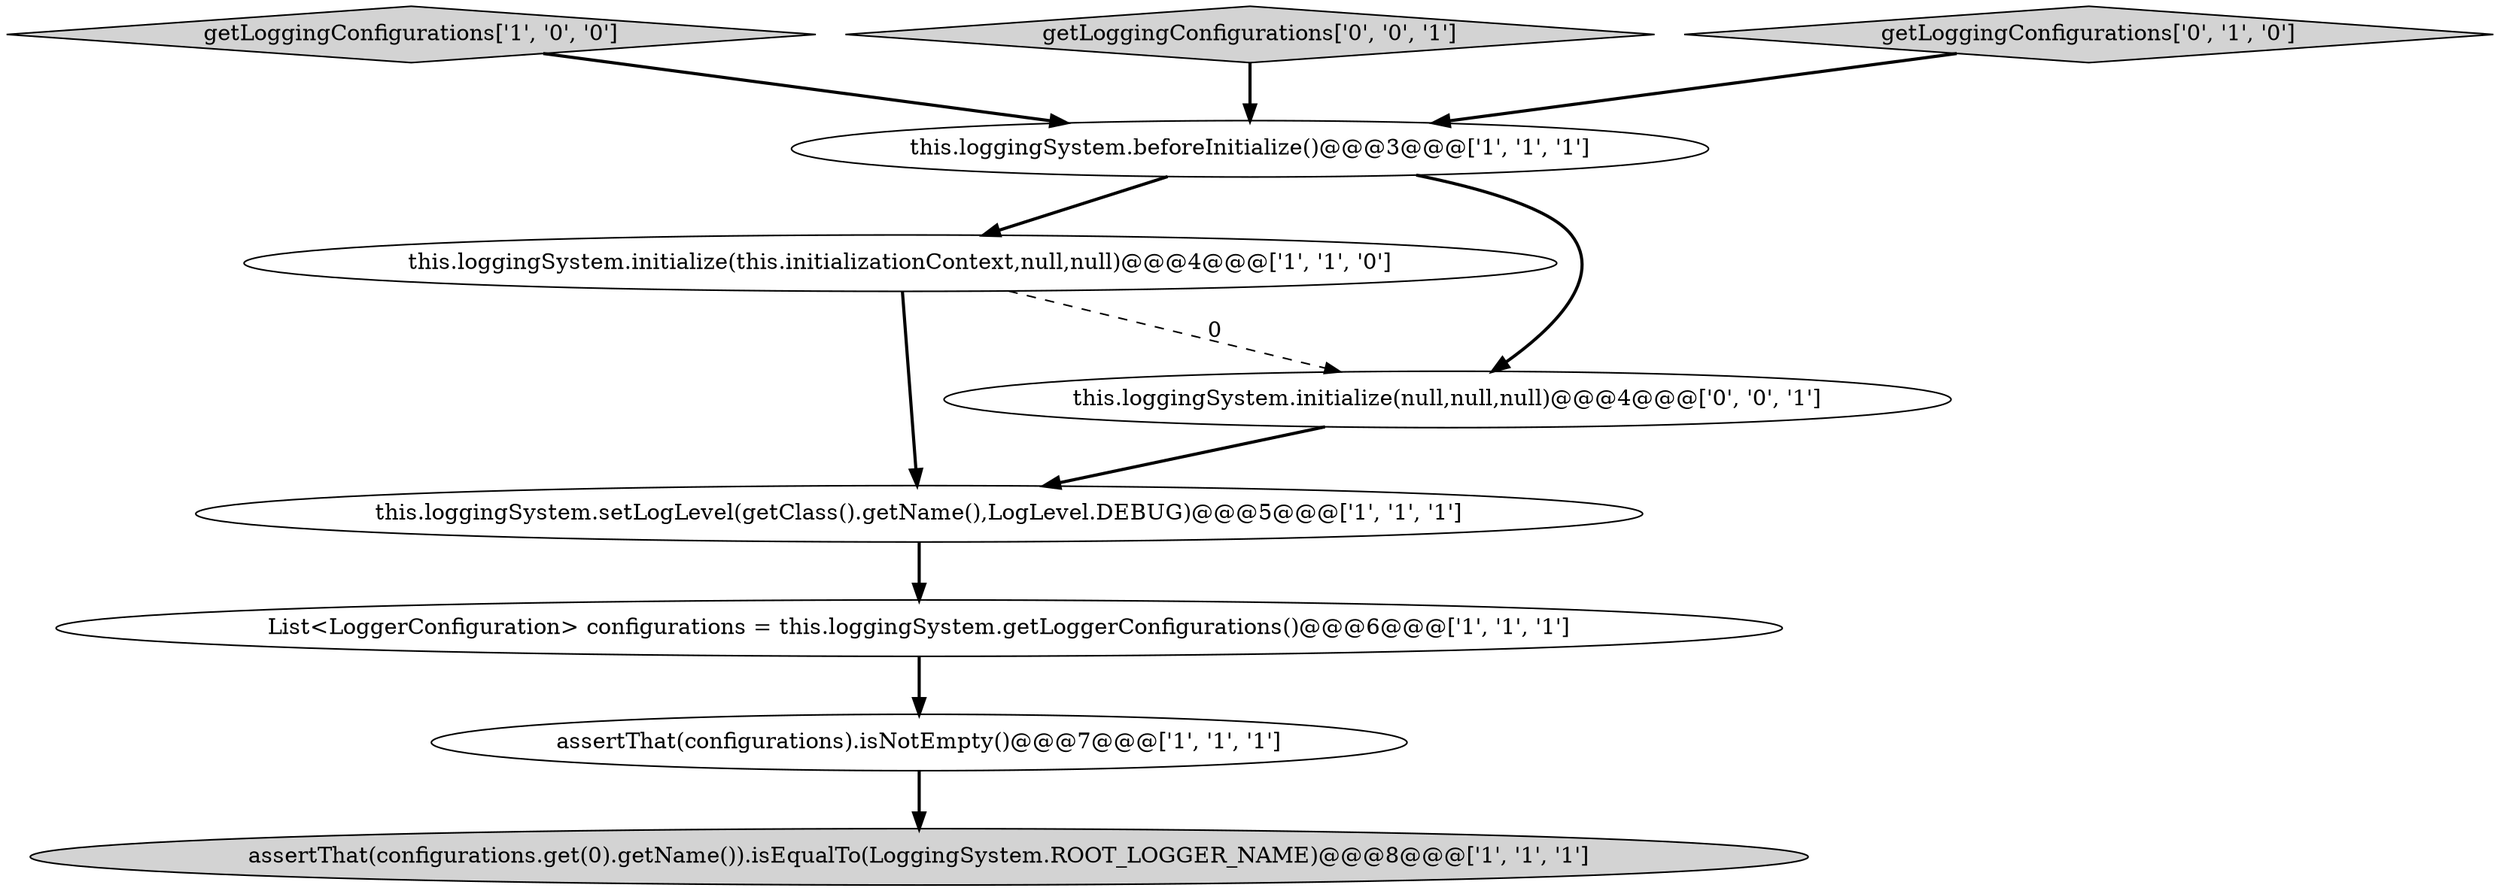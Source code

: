 digraph {
2 [style = filled, label = "this.loggingSystem.beforeInitialize()@@@3@@@['1', '1', '1']", fillcolor = white, shape = ellipse image = "AAA0AAABBB1BBB"];
0 [style = filled, label = "this.loggingSystem.initialize(this.initializationContext,null,null)@@@4@@@['1', '1', '0']", fillcolor = white, shape = ellipse image = "AAA0AAABBB1BBB"];
4 [style = filled, label = "this.loggingSystem.setLogLevel(getClass().getName(),LogLevel.DEBUG)@@@5@@@['1', '1', '1']", fillcolor = white, shape = ellipse image = "AAA0AAABBB1BBB"];
6 [style = filled, label = "getLoggingConfigurations['1', '0', '0']", fillcolor = lightgray, shape = diamond image = "AAA0AAABBB1BBB"];
8 [style = filled, label = "getLoggingConfigurations['0', '0', '1']", fillcolor = lightgray, shape = diamond image = "AAA0AAABBB3BBB"];
3 [style = filled, label = "List<LoggerConfiguration> configurations = this.loggingSystem.getLoggerConfigurations()@@@6@@@['1', '1', '1']", fillcolor = white, shape = ellipse image = "AAA0AAABBB1BBB"];
9 [style = filled, label = "this.loggingSystem.initialize(null,null,null)@@@4@@@['0', '0', '1']", fillcolor = white, shape = ellipse image = "AAA0AAABBB3BBB"];
5 [style = filled, label = "assertThat(configurations).isNotEmpty()@@@7@@@['1', '1', '1']", fillcolor = white, shape = ellipse image = "AAA0AAABBB1BBB"];
1 [style = filled, label = "assertThat(configurations.get(0).getName()).isEqualTo(LoggingSystem.ROOT_LOGGER_NAME)@@@8@@@['1', '1', '1']", fillcolor = lightgray, shape = ellipse image = "AAA0AAABBB1BBB"];
7 [style = filled, label = "getLoggingConfigurations['0', '1', '0']", fillcolor = lightgray, shape = diamond image = "AAA0AAABBB2BBB"];
5->1 [style = bold, label=""];
4->3 [style = bold, label=""];
3->5 [style = bold, label=""];
2->0 [style = bold, label=""];
0->9 [style = dashed, label="0"];
2->9 [style = bold, label=""];
8->2 [style = bold, label=""];
0->4 [style = bold, label=""];
7->2 [style = bold, label=""];
9->4 [style = bold, label=""];
6->2 [style = bold, label=""];
}
